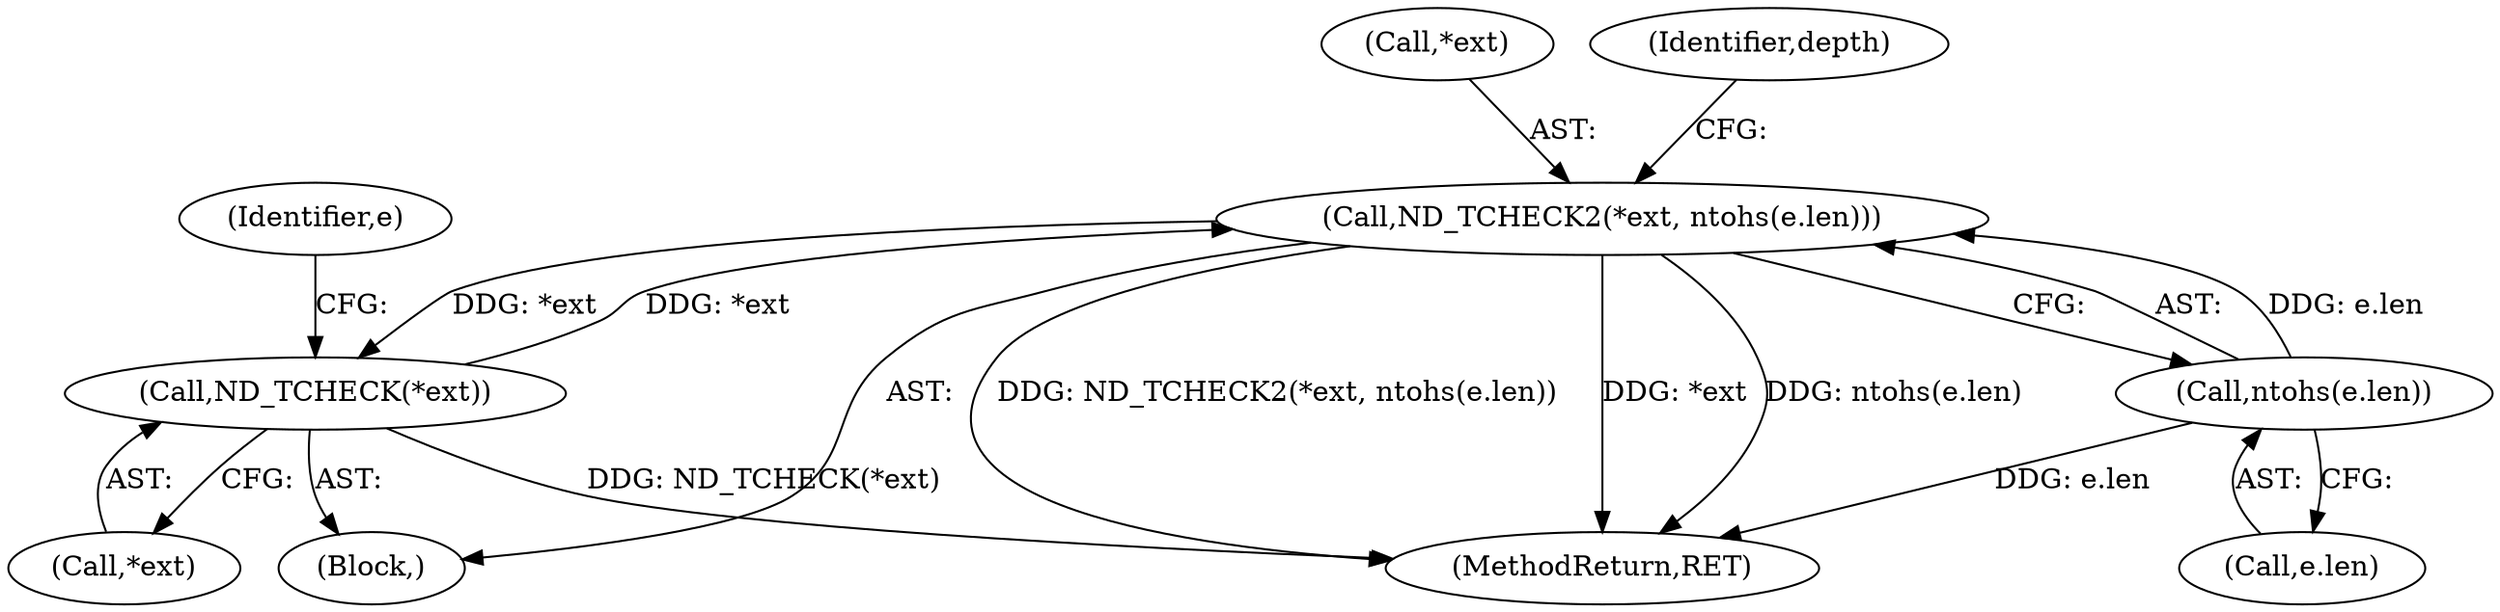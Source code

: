 digraph "0_tcpdump_8dca25d26c7ca2caf6138267f6f17111212c156e_12@pointer" {
"1000132" [label="(Call,ND_TCHECK2(*ext, ntohs(e.len)))"];
"1000123" [label="(Call,ND_TCHECK(*ext))"];
"1000132" [label="(Call,ND_TCHECK2(*ext, ntohs(e.len)))"];
"1000135" [label="(Call,ntohs(e.len))"];
"1000133" [label="(Call,*ext)"];
"1000122" [label="(Block,)"];
"1000128" [label="(Identifier,e)"];
"1000135" [label="(Call,ntohs(e.len))"];
"1000209" [label="(MethodReturn,RET)"];
"1000136" [label="(Call,e.len)"];
"1000124" [label="(Call,*ext)"];
"1000123" [label="(Call,ND_TCHECK(*ext))"];
"1000140" [label="(Identifier,depth)"];
"1000132" [label="(Call,ND_TCHECK2(*ext, ntohs(e.len)))"];
"1000132" -> "1000122"  [label="AST: "];
"1000132" -> "1000135"  [label="CFG: "];
"1000133" -> "1000132"  [label="AST: "];
"1000135" -> "1000132"  [label="AST: "];
"1000140" -> "1000132"  [label="CFG: "];
"1000132" -> "1000209"  [label="DDG: ND_TCHECK2(*ext, ntohs(e.len))"];
"1000132" -> "1000209"  [label="DDG: *ext"];
"1000132" -> "1000209"  [label="DDG: ntohs(e.len)"];
"1000132" -> "1000123"  [label="DDG: *ext"];
"1000123" -> "1000132"  [label="DDG: *ext"];
"1000135" -> "1000132"  [label="DDG: e.len"];
"1000123" -> "1000122"  [label="AST: "];
"1000123" -> "1000124"  [label="CFG: "];
"1000124" -> "1000123"  [label="AST: "];
"1000128" -> "1000123"  [label="CFG: "];
"1000123" -> "1000209"  [label="DDG: ND_TCHECK(*ext)"];
"1000135" -> "1000136"  [label="CFG: "];
"1000136" -> "1000135"  [label="AST: "];
"1000135" -> "1000209"  [label="DDG: e.len"];
}

